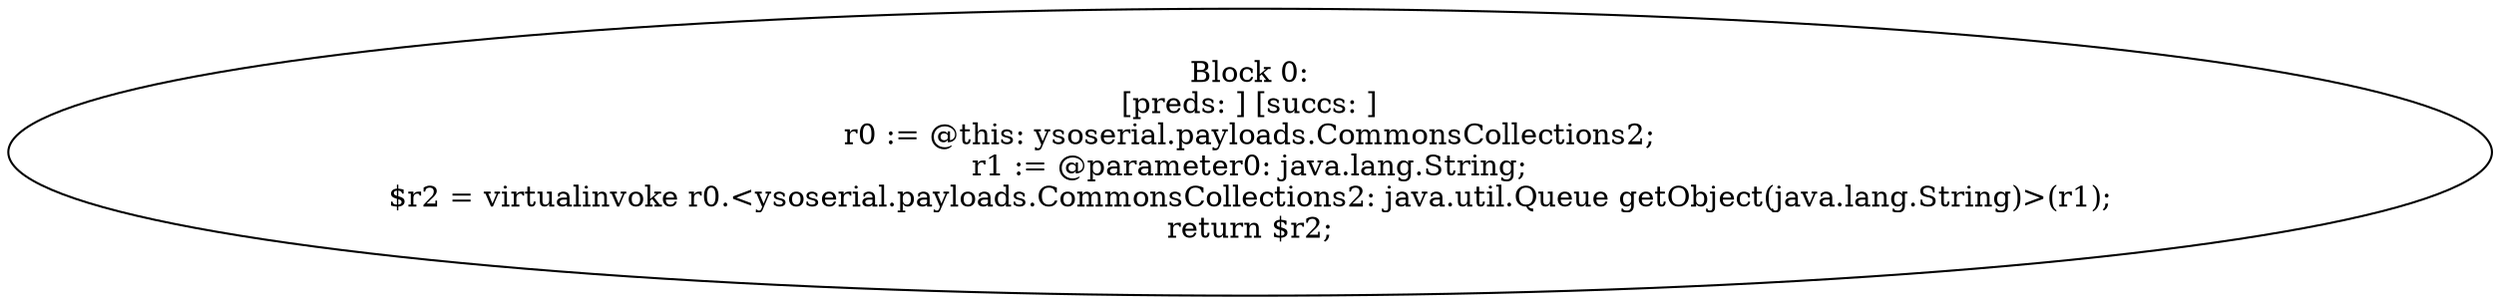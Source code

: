 digraph "unitGraph" {
    "Block 0:
[preds: ] [succs: ]
r0 := @this: ysoserial.payloads.CommonsCollections2;
r1 := @parameter0: java.lang.String;
$r2 = virtualinvoke r0.<ysoserial.payloads.CommonsCollections2: java.util.Queue getObject(java.lang.String)>(r1);
return $r2;
"
}
